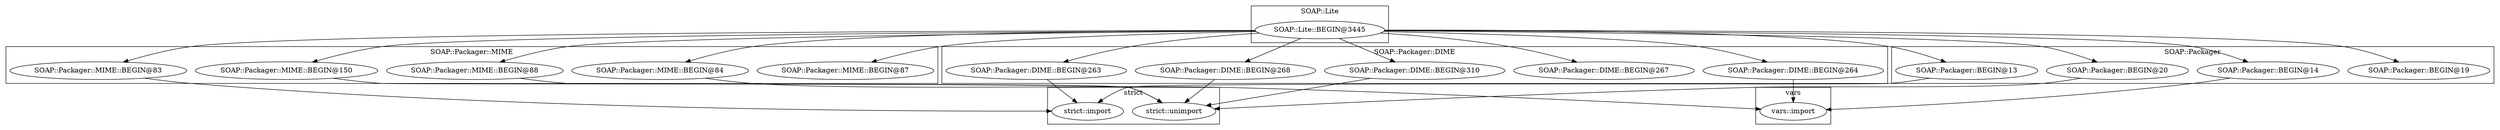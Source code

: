 digraph {
graph [overlap=false]
subgraph cluster_SOAP_Packager {
	label="SOAP::Packager";
	"SOAP::Packager::BEGIN@19";
	"SOAP::Packager::BEGIN@13";
	"SOAP::Packager::BEGIN@14";
	"SOAP::Packager::BEGIN@20";
}
subgraph cluster_vars {
	label="vars";
	"vars::import";
}
subgraph cluster_strict {
	label="strict";
	"strict::import";
	"strict::unimport";
}
subgraph cluster_SOAP_Packager_MIME {
	label="SOAP::Packager::MIME";
	"SOAP::Packager::MIME::BEGIN@87";
	"SOAP::Packager::MIME::BEGIN@83";
	"SOAP::Packager::MIME::BEGIN@88";
	"SOAP::Packager::MIME::BEGIN@84";
	"SOAP::Packager::MIME::BEGIN@150";
}
subgraph cluster_SOAP_Packager_DIME {
	label="SOAP::Packager::DIME";
	"SOAP::Packager::DIME::BEGIN@264";
	"SOAP::Packager::DIME::BEGIN@267";
	"SOAP::Packager::DIME::BEGIN@263";
	"SOAP::Packager::DIME::BEGIN@268";
	"SOAP::Packager::DIME::BEGIN@310";
}
subgraph cluster_SOAP_Lite {
	label="SOAP::Lite";
	"SOAP::Lite::BEGIN@3445";
}
"SOAP::Lite::BEGIN@3445" -> "SOAP::Packager::DIME::BEGIN@310";
"SOAP::Lite::BEGIN@3445" -> "SOAP::Packager::DIME::BEGIN@267";
"SOAP::Lite::BEGIN@3445" -> "SOAP::Packager::MIME::BEGIN@83";
"SOAP::Lite::BEGIN@3445" -> "SOAP::Packager::BEGIN@20";
"SOAP::Lite::BEGIN@3445" -> "SOAP::Packager::BEGIN@14";
"SOAP::Lite::BEGIN@3445" -> "SOAP::Packager::DIME::BEGIN@264";
"SOAP::Lite::BEGIN@3445" -> "SOAP::Packager::MIME::BEGIN@87";
"SOAP::Lite::BEGIN@3445" -> "SOAP::Packager::MIME::BEGIN@150";
"SOAP::Lite::BEGIN@3445" -> "SOAP::Packager::DIME::BEGIN@268";
"SOAP::Packager::DIME::BEGIN@310" -> "strict::unimport";
"SOAP::Packager::DIME::BEGIN@268" -> "strict::unimport";
"SOAP::Packager::BEGIN@20" -> "strict::unimport";
"SOAP::Packager::MIME::BEGIN@88" -> "strict::unimport";
"SOAP::Packager::MIME::BEGIN@150" -> "strict::unimport";
"SOAP::Lite::BEGIN@3445" -> "SOAP::Packager::DIME::BEGIN@263";
"SOAP::Lite::BEGIN@3445" -> "SOAP::Packager::MIME::BEGIN@84";
"SOAP::Lite::BEGIN@3445" -> "SOAP::Packager::BEGIN@13";
"SOAP::Packager::MIME::BEGIN@84" -> "vars::import";
"SOAP::Packager::BEGIN@14" -> "vars::import";
"SOAP::Packager::DIME::BEGIN@264" -> "vars::import";
"SOAP::Lite::BEGIN@3445" -> "SOAP::Packager::MIME::BEGIN@88";
"SOAP::Lite::BEGIN@3445" -> "SOAP::Packager::BEGIN@19";
"SOAP::Packager::DIME::BEGIN@263" -> "strict::import";
"SOAP::Packager::MIME::BEGIN@83" -> "strict::import";
"SOAP::Packager::BEGIN@13" -> "strict::import";
}
